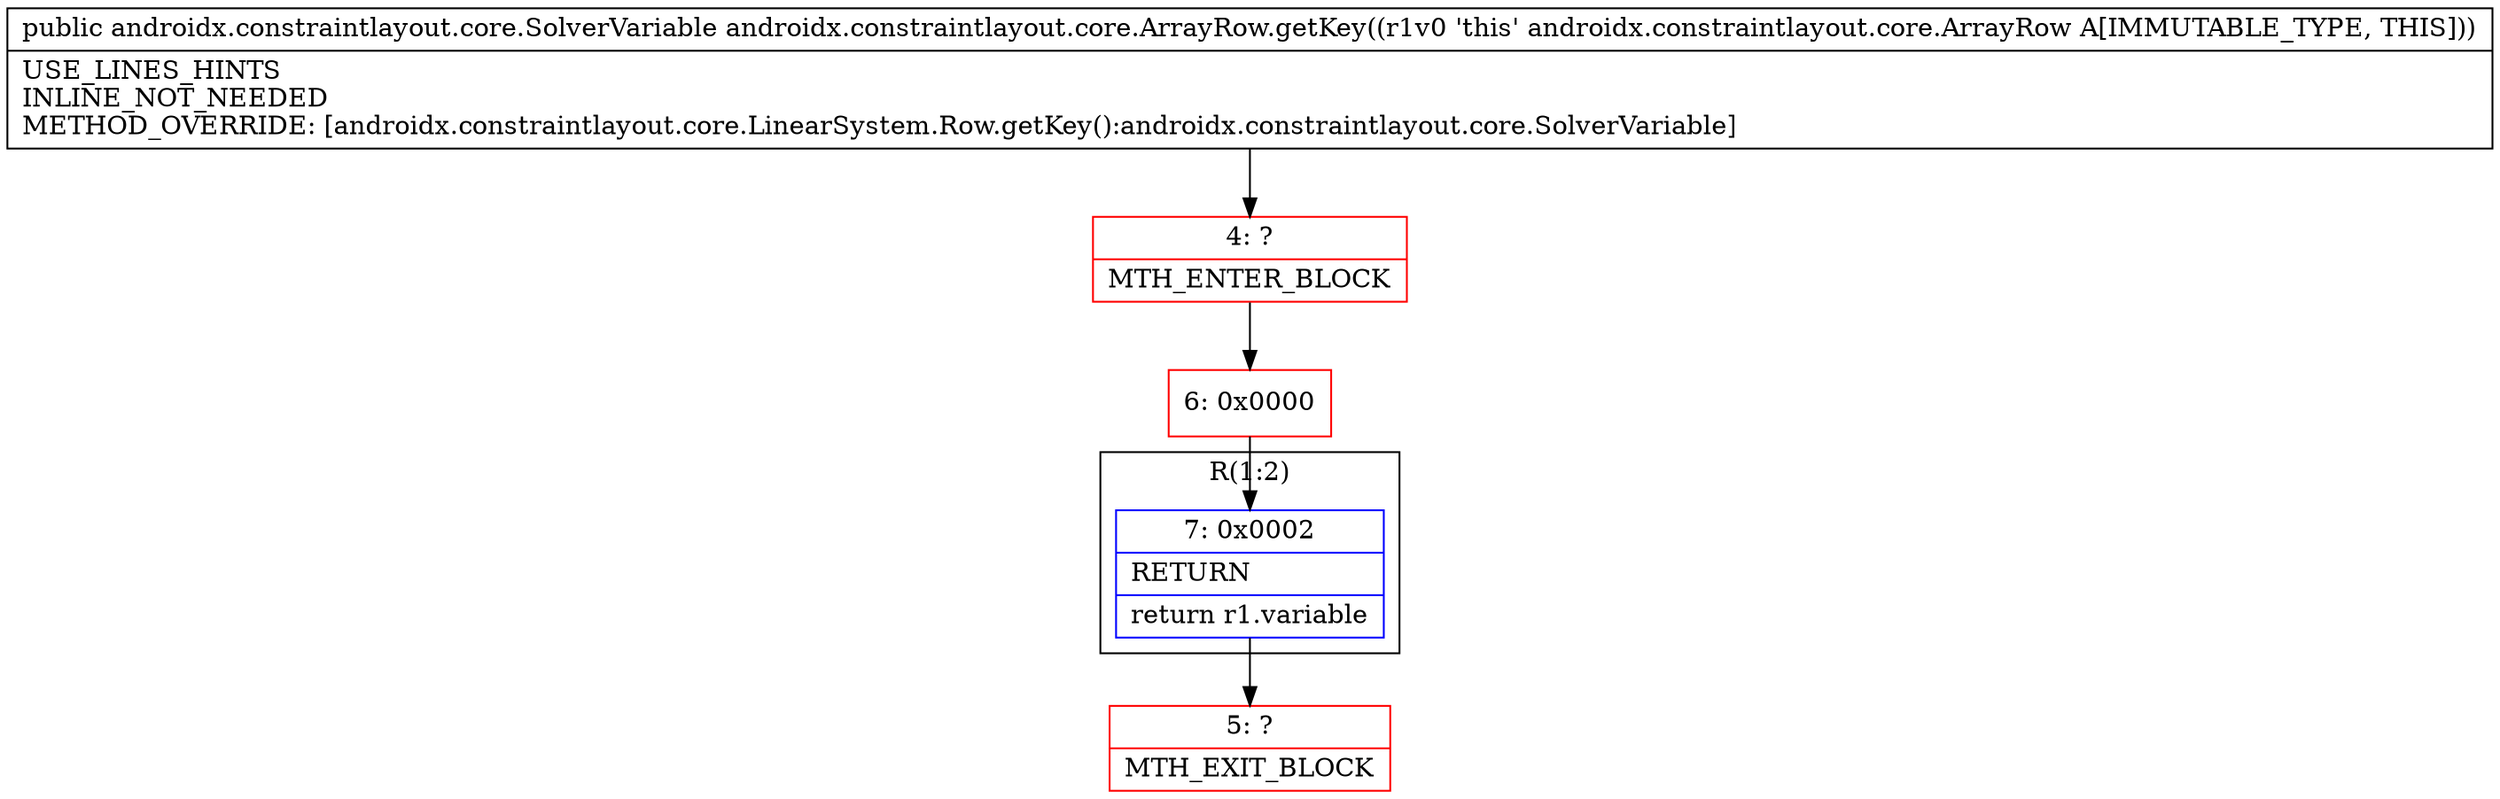 digraph "CFG forandroidx.constraintlayout.core.ArrayRow.getKey()Landroidx\/constraintlayout\/core\/SolverVariable;" {
subgraph cluster_Region_1446181761 {
label = "R(1:2)";
node [shape=record,color=blue];
Node_7 [shape=record,label="{7\:\ 0x0002|RETURN\l|return r1.variable\l}"];
}
Node_4 [shape=record,color=red,label="{4\:\ ?|MTH_ENTER_BLOCK\l}"];
Node_6 [shape=record,color=red,label="{6\:\ 0x0000}"];
Node_5 [shape=record,color=red,label="{5\:\ ?|MTH_EXIT_BLOCK\l}"];
MethodNode[shape=record,label="{public androidx.constraintlayout.core.SolverVariable androidx.constraintlayout.core.ArrayRow.getKey((r1v0 'this' androidx.constraintlayout.core.ArrayRow A[IMMUTABLE_TYPE, THIS]))  | USE_LINES_HINTS\lINLINE_NOT_NEEDED\lMETHOD_OVERRIDE: [androidx.constraintlayout.core.LinearSystem.Row.getKey():androidx.constraintlayout.core.SolverVariable]\l}"];
MethodNode -> Node_4;Node_7 -> Node_5;
Node_4 -> Node_6;
Node_6 -> Node_7;
}

